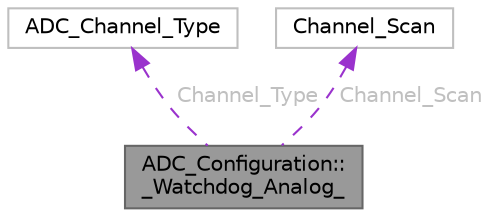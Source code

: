 digraph "ADC_Configuration::_Watchdog_Analog_"
{
 // LATEX_PDF_SIZE
  bgcolor="transparent";
  edge [fontname=Helvetica,fontsize=10,labelfontname=Helvetica,labelfontsize=10];
  node [fontname=Helvetica,fontsize=10,shape=box,height=0.2,width=0.4];
  Node1 [id="Node000001",label="ADC_Configuration::\l_Watchdog_Analog_",height=0.2,width=0.4,color="gray40", fillcolor="grey60", style="filled", fontcolor="black",tooltip=" "];
  Node2 -> Node1 [id="edge5_Node000001_Node000002",dir="back",color="darkorchid3",style="dashed",tooltip=" ",label=" Channel_Type",fontcolor="grey" ];
  Node2 [id="Node000002",label="ADC_Channel_Type",height=0.2,width=0.4,color="grey75", fillcolor="white", style="filled",URL="$struct_a_d_c___channel___type.html",tooltip=" "];
  Node3 -> Node1 [id="edge6_Node000001_Node000003",dir="back",color="darkorchid3",style="dashed",tooltip=" ",label=" Channel_Scan",fontcolor="grey" ];
  Node3 [id="Node000003",label="Channel_Scan",height=0.2,width=0.4,color="grey75", fillcolor="white", style="filled",URL="$struct_a_d_c___configuration_1_1___watchdog___analog___1_1_channel___scan.html",tooltip=" "];
}
